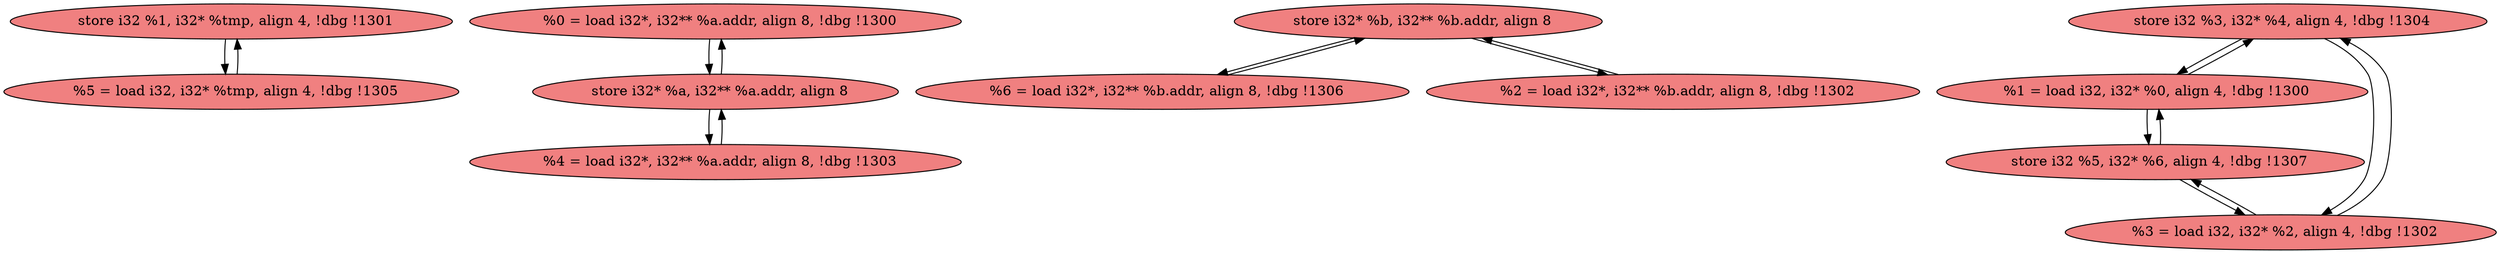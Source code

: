 
digraph G {


node10 [fillcolor=lightcoral,label="  store i32 %1, i32* %tmp, align 4, !dbg !1301",shape=ellipse,style=filled ]
node9 [fillcolor=lightcoral,label="  %0 = load i32*, i32** %a.addr, align 8, !dbg !1300",shape=ellipse,style=filled ]
node7 [fillcolor=lightcoral,label="  store i32* %a, i32** %a.addr, align 8",shape=ellipse,style=filled ]
node6 [fillcolor=lightcoral,label="  store i32* %b, i32** %b.addr, align 8",shape=ellipse,style=filled ]
node1 [fillcolor=lightcoral,label="  %6 = load i32*, i32** %b.addr, align 8, !dbg !1306",shape=ellipse,style=filled ]
node2 [fillcolor=lightcoral,label="  %5 = load i32, i32* %tmp, align 4, !dbg !1305",shape=ellipse,style=filled ]
node3 [fillcolor=lightcoral,label="  store i32 %3, i32* %4, align 4, !dbg !1304",shape=ellipse,style=filled ]
node11 [fillcolor=lightcoral,label="  %1 = load i32, i32* %0, align 4, !dbg !1300",shape=ellipse,style=filled ]
node0 [fillcolor=lightcoral,label="  store i32 %5, i32* %6, align 4, !dbg !1307",shape=ellipse,style=filled ]
node8 [fillcolor=lightcoral,label="  %2 = load i32*, i32** %b.addr, align 8, !dbg !1302",shape=ellipse,style=filled ]
node4 [fillcolor=lightcoral,label="  %3 = load i32, i32* %2, align 4, !dbg !1302",shape=ellipse,style=filled ]
node5 [fillcolor=lightcoral,label="  %4 = load i32*, i32** %a.addr, align 8, !dbg !1303",shape=ellipse,style=filled ]

node4->node0 [ ]
node11->node3 [ ]
node6->node1 [ ]
node3->node11 [ ]
node1->node6 [ ]
node10->node2 [ ]
node8->node6 [ ]
node0->node4 [ ]
node9->node7 [ ]
node11->node0 [ ]
node7->node9 [ ]
node0->node11 [ ]
node2->node10 [ ]
node7->node5 [ ]
node4->node3 [ ]
node6->node8 [ ]
node5->node7 [ ]
node3->node4 [ ]


}
